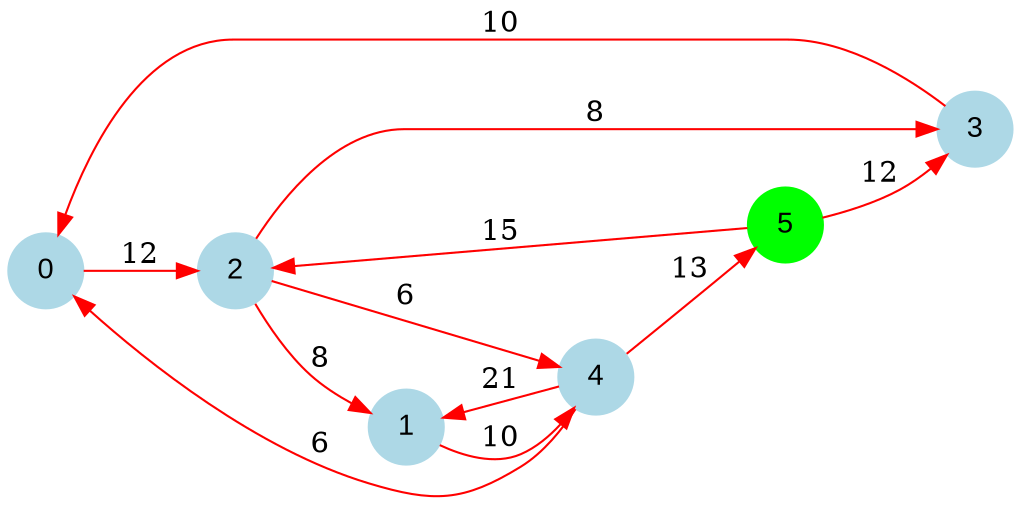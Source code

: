 digraph graphe {
rankdir = LR;
edge [color=red];
0 [fontname="Arial", shape = circle, color=lightblue, style=filled];
1 [fontname="Arial", shape = circle, color=lightblue, style=filled];
2 [fontname="Arial", shape = circle, color=lightblue, style=filled];
3 [fontname="Arial", shape = circle, color=lightblue, style=filled];
4 [fontname="Arial", shape = circle, color=lightblue, style=filled];
5 [fontname="Arial", shape = circle, color=green, style=filled];
	0 -> 2 [label = "12"];
	1 -> 4 [label = "10"];
	2 -> 1 [label = "8"];
	2 -> 3 [label = "8"];
	2 -> 4 [label = "6"];
	3 -> 0 [label = "10"];
	4 -> 0 [label = "6"];
	4 -> 1 [label = "21"];
	4 -> 5 [label = "13"];
	5 -> 2 [label = "15"];
	5 -> 3 [label = "12"];
}